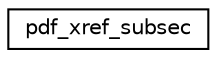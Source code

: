 digraph "Graphical Class Hierarchy"
{
 // LATEX_PDF_SIZE
  edge [fontname="Helvetica",fontsize="10",labelfontname="Helvetica",labelfontsize="10"];
  node [fontname="Helvetica",fontsize="10",shape=record];
  rankdir="LR";
  Node0 [label="pdf_xref_subsec",height=0.2,width=0.4,color="black", fillcolor="white", style="filled",URL="$structpdf__xref__subsec.html",tooltip=" "];
}
